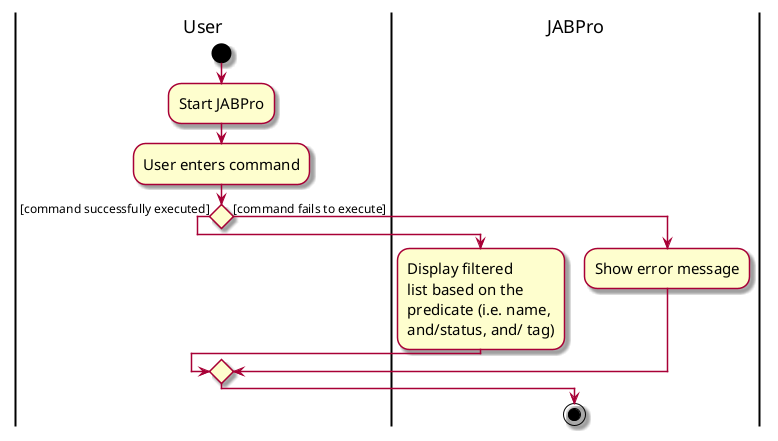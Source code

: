 @startuml
'https://plantuml.com/activity-diagram-beta
|User|
skin rose
skinparam ActivityFontSize 15
skinparam ArrowFontSize 12
start
:Start JABPro;
:User enters command;

if () then ([command successfully executed])
    |JABPro|
    :Display filtered
    list based on the
    predicate (i.e. name,
    and/status, and/ tag);
else ([command fails to execute])
    :Show error message;
endif
stop
@enduml

